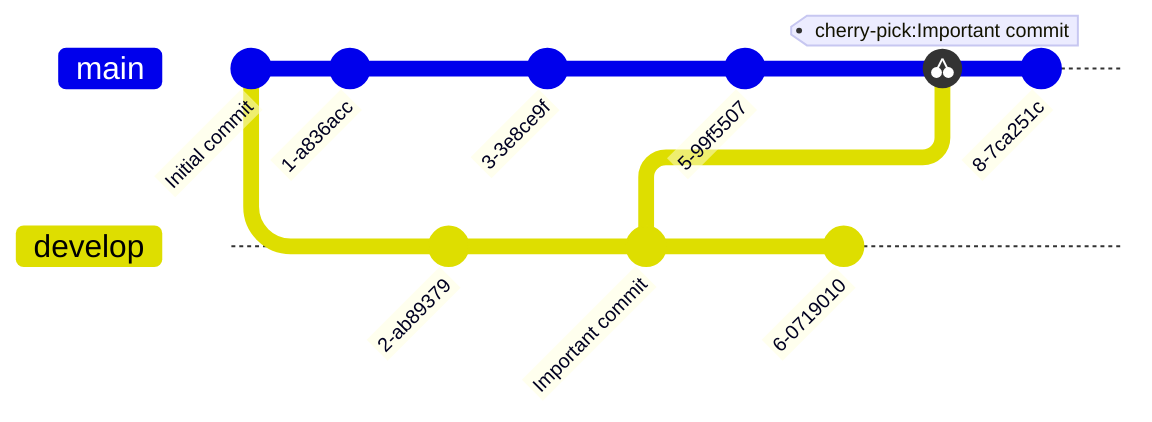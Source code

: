 gitGraph
    commit id: "Initial commit"
    branch develop
    checkout main
    commit
    checkout develop
    commit
    checkout main
    commit
    checkout develop
    commit id: "Important commit"
    checkout main
    commit
    checkout develop
    commit
    checkout main
    cherry-pick id: "Important commit"
    commit